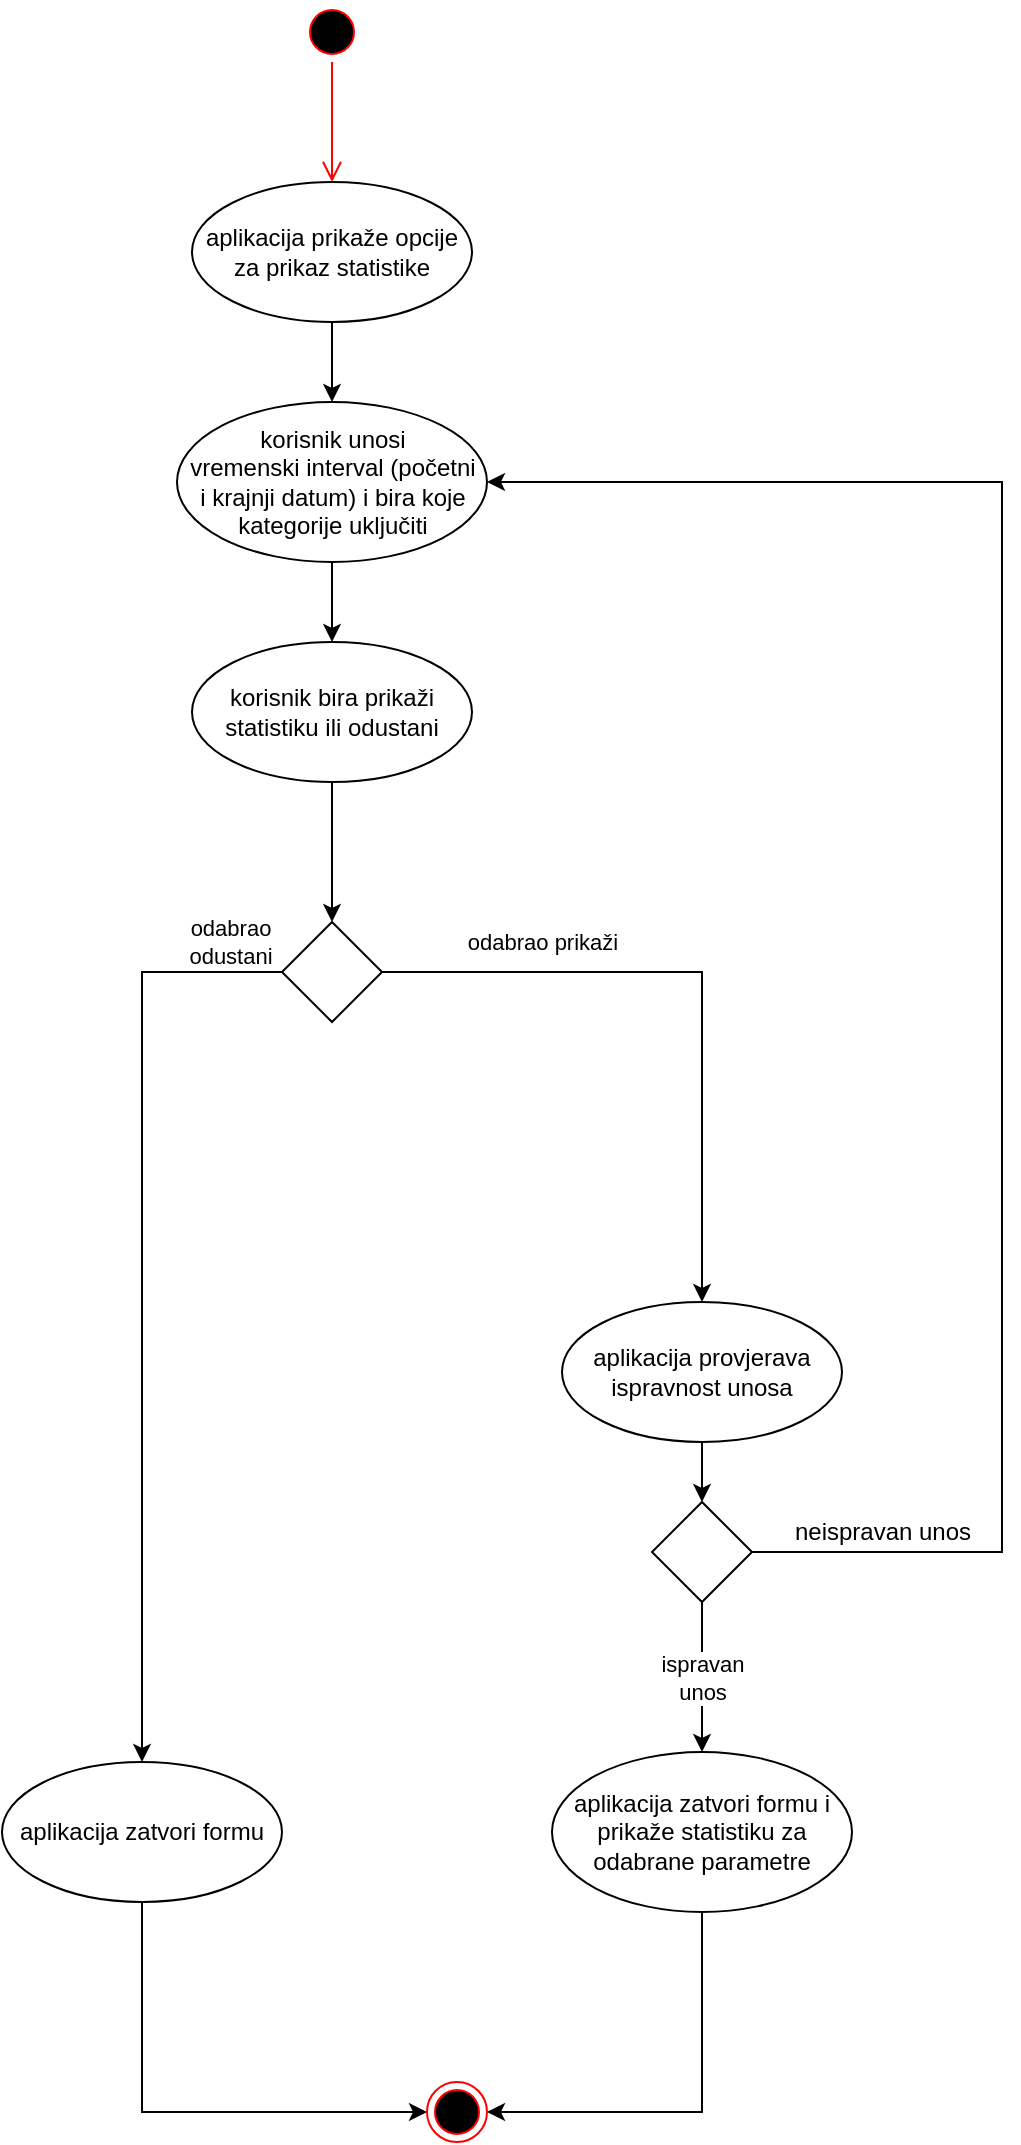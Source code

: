 <mxfile version="12.4.2" type="device" pages="2"><diagram id="pSqhx7WhXrGgPk5z7CBR" name="Pregled statistike"><mxGraphModel dx="1024" dy="592" grid="1" gridSize="10" guides="1" tooltips="1" connect="1" arrows="1" fold="1" page="1" pageScale="1" pageWidth="827" pageHeight="1169" math="0" shadow="0"><root><mxCell id="0"/><mxCell id="1" parent="0"/><mxCell id="wPsaVGqtJED-wCGC2k4w-1" value="" style="ellipse;html=1;shape=startState;fillColor=#000000;strokeColor=#ff0000;" parent="1" vertex="1"><mxGeometry x="350" y="30" width="30" height="30" as="geometry"/></mxCell><mxCell id="wPsaVGqtJED-wCGC2k4w-2" value="" style="edgeStyle=orthogonalEdgeStyle;html=1;verticalAlign=bottom;endArrow=open;endSize=8;strokeColor=#ff0000;" parent="1" source="wPsaVGqtJED-wCGC2k4w-1" edge="1"><mxGeometry relative="1" as="geometry"><mxPoint x="365" y="120" as="targetPoint"/></mxGeometry></mxCell><mxCell id="wPsaVGqtJED-wCGC2k4w-7" style="edgeStyle=orthogonalEdgeStyle;rounded=0;orthogonalLoop=1;jettySize=auto;html=1;exitX=0.5;exitY=1;exitDx=0;exitDy=0;" parent="1" source="wPsaVGqtJED-wCGC2k4w-3" target="wPsaVGqtJED-wCGC2k4w-4" edge="1"><mxGeometry relative="1" as="geometry"/></mxCell><mxCell id="wPsaVGqtJED-wCGC2k4w-3" value="aplikacija prikaže opcije za prikaz statistike" style="ellipse;whiteSpace=wrap;html=1;" parent="1" vertex="1"><mxGeometry x="295" y="120" width="140" height="70" as="geometry"/></mxCell><mxCell id="t4vwWzWwQpp9QJ2UO73X-1" style="edgeStyle=orthogonalEdgeStyle;rounded=0;orthogonalLoop=1;jettySize=auto;html=1;exitX=0.5;exitY=1;exitDx=0;exitDy=0;entryX=0.5;entryY=0;entryDx=0;entryDy=0;" parent="1" source="wPsaVGqtJED-wCGC2k4w-4" target="wPsaVGqtJED-wCGC2k4w-8" edge="1"><mxGeometry relative="1" as="geometry"><mxPoint x="365.588" y="345.176" as="targetPoint"/></mxGeometry></mxCell><mxCell id="wPsaVGqtJED-wCGC2k4w-4" value="korisnik unosi &lt;br&gt;vremenski interval (početni &lt;br&gt;i krajnji datum) i bira koje &lt;br&gt;kategorije uključiti" style="ellipse;whiteSpace=wrap;html=1;" parent="1" vertex="1"><mxGeometry x="287.5" y="230" width="155" height="80" as="geometry"/></mxCell><mxCell id="t4vwWzWwQpp9QJ2UO73X-7" style="edgeStyle=orthogonalEdgeStyle;rounded=0;orthogonalLoop=1;jettySize=auto;html=1;exitX=0.5;exitY=1;exitDx=0;exitDy=0;entryX=1;entryY=0.5;entryDx=0;entryDy=0;" parent="1" source="wPsaVGqtJED-wCGC2k4w-5" target="wPsaVGqtJED-wCGC2k4w-17" edge="1"><mxGeometry relative="1" as="geometry"/></mxCell><mxCell id="wPsaVGqtJED-wCGC2k4w-5" value="aplikacija zatvori formu i prikaže statistiku za odabrane parametre" style="ellipse;whiteSpace=wrap;html=1;" parent="1" vertex="1"><mxGeometry x="475" y="905" width="150" height="80" as="geometry"/></mxCell><mxCell id="wPsaVGqtJED-wCGC2k4w-18" style="edgeStyle=orthogonalEdgeStyle;rounded=0;orthogonalLoop=1;jettySize=auto;html=1;exitX=0.5;exitY=1;exitDx=0;exitDy=0;entryX=0;entryY=0.5;entryDx=0;entryDy=0;" parent="1" source="wPsaVGqtJED-wCGC2k4w-6" target="wPsaVGqtJED-wCGC2k4w-17" edge="1"><mxGeometry relative="1" as="geometry"/></mxCell><mxCell id="wPsaVGqtJED-wCGC2k4w-6" value="aplikacija zatvori formu" style="ellipse;whiteSpace=wrap;html=1;" parent="1" vertex="1"><mxGeometry x="200" y="910" width="140" height="70" as="geometry"/></mxCell><mxCell id="wPsaVGqtJED-wCGC2k4w-13" style="edgeStyle=orthogonalEdgeStyle;rounded=0;orthogonalLoop=1;jettySize=auto;html=1;exitX=0.5;exitY=1;exitDx=0;exitDy=0;" parent="1" source="wPsaVGqtJED-wCGC2k4w-8" target="wPsaVGqtJED-wCGC2k4w-12" edge="1"><mxGeometry relative="1" as="geometry"/></mxCell><mxCell id="wPsaVGqtJED-wCGC2k4w-8" value="korisnik bira prikaži statistiku ili odustani" style="ellipse;whiteSpace=wrap;html=1;" parent="1" vertex="1"><mxGeometry x="295" y="350" width="140" height="70" as="geometry"/></mxCell><mxCell id="wPsaVGqtJED-wCGC2k4w-14" value="odabrao prikaži" style="edgeStyle=orthogonalEdgeStyle;rounded=0;orthogonalLoop=1;jettySize=auto;html=1;exitX=1;exitY=0.5;exitDx=0;exitDy=0;exitPerimeter=0;entryX=0.5;entryY=0;entryDx=0;entryDy=0;" parent="1" source="wPsaVGqtJED-wCGC2k4w-12" target="wPsaVGqtJED-wCGC2k4w-19" edge="1"><mxGeometry x="-0.511" y="15" relative="1" as="geometry"><mxPoint as="offset"/><mxPoint x="545" y="700" as="targetPoint"/></mxGeometry></mxCell><mxCell id="wPsaVGqtJED-wCGC2k4w-15" value="odabrao&lt;br&gt;odustani" style="edgeStyle=orthogonalEdgeStyle;rounded=0;orthogonalLoop=1;jettySize=auto;html=1;exitX=0;exitY=0.5;exitDx=0;exitDy=0;exitPerimeter=0;entryX=0.5;entryY=0;entryDx=0;entryDy=0;" parent="1" source="wPsaVGqtJED-wCGC2k4w-12" target="wPsaVGqtJED-wCGC2k4w-6" edge="1"><mxGeometry x="-0.889" y="-15" relative="1" as="geometry"><mxPoint as="offset"/><Array as="points"><mxPoint x="270" y="515"/></Array></mxGeometry></mxCell><mxCell id="wPsaVGqtJED-wCGC2k4w-12" value="" style="strokeWidth=1;html=1;shape=mxgraph.flowchart.decision;whiteSpace=wrap;" parent="1" vertex="1"><mxGeometry x="340" y="490" width="50" height="50" as="geometry"/></mxCell><mxCell id="wPsaVGqtJED-wCGC2k4w-17" value="" style="ellipse;html=1;shape=endState;fillColor=#000000;strokeColor=#ff0000;" parent="1" vertex="1"><mxGeometry x="412.5" y="1070" width="30" height="30" as="geometry"/></mxCell><mxCell id="t4vwWzWwQpp9QJ2UO73X-2" style="edgeStyle=orthogonalEdgeStyle;rounded=0;orthogonalLoop=1;jettySize=auto;html=1;exitX=0.5;exitY=1;exitDx=0;exitDy=0;entryX=0.5;entryY=0;entryDx=0;entryDy=0;entryPerimeter=0;" parent="1" source="wPsaVGqtJED-wCGC2k4w-19" target="wPsaVGqtJED-wCGC2k4w-20" edge="1"><mxGeometry relative="1" as="geometry"/></mxCell><mxCell id="wPsaVGqtJED-wCGC2k4w-19" value="aplikacija provjerava ispravnost unosa" style="ellipse;whiteSpace=wrap;html=1;strokeWidth=1;" parent="1" vertex="1"><mxGeometry x="480" y="680" width="140" height="70" as="geometry"/></mxCell><mxCell id="t4vwWzWwQpp9QJ2UO73X-3" value="ispravan &lt;br&gt;unos" style="edgeStyle=orthogonalEdgeStyle;rounded=0;orthogonalLoop=1;jettySize=auto;html=1;exitX=0.5;exitY=1;exitDx=0;exitDy=0;exitPerimeter=0;entryX=0.5;entryY=0;entryDx=0;entryDy=0;" parent="1" source="wPsaVGqtJED-wCGC2k4w-20" target="wPsaVGqtJED-wCGC2k4w-5" edge="1"><mxGeometry relative="1" as="geometry"/></mxCell><mxCell id="t4vwWzWwQpp9QJ2UO73X-4" style="edgeStyle=orthogonalEdgeStyle;rounded=0;orthogonalLoop=1;jettySize=auto;html=1;exitX=1;exitY=0.5;exitDx=0;exitDy=0;exitPerimeter=0;entryX=1;entryY=0.5;entryDx=0;entryDy=0;" parent="1" source="wPsaVGqtJED-wCGC2k4w-20" target="wPsaVGqtJED-wCGC2k4w-4" edge="1"><mxGeometry relative="1" as="geometry"><mxPoint x="710" y="550" as="targetPoint"/><Array as="points"><mxPoint x="700" y="805"/><mxPoint x="700" y="270"/></Array></mxGeometry></mxCell><mxCell id="wPsaVGqtJED-wCGC2k4w-20" value="" style="strokeWidth=1;html=1;shape=mxgraph.flowchart.decision;whiteSpace=wrap;" parent="1" vertex="1"><mxGeometry x="525" y="780" width="50" height="50" as="geometry"/></mxCell><mxCell id="t4vwWzWwQpp9QJ2UO73X-5" value="neispravan unos" style="text;html=1;align=center;verticalAlign=middle;resizable=0;points=[];;autosize=1;" parent="1" vertex="1"><mxGeometry x="590" y="785" width="100" height="20" as="geometry"/></mxCell></root></mxGraphModel></diagram><diagram id="6cLnLpdk8k4B5XkRG0hn" name="Stvaranje izvjestaja"><mxGraphModel dx="1024" dy="592" grid="1" gridSize="10" guides="1" tooltips="1" connect="1" arrows="1" fold="1" page="1" pageScale="1" pageWidth="850" pageHeight="1100" math="0" shadow="0"><root><mxCell id="xxVxa46dYRyEAvbGR6cN-0"/><mxCell id="xxVxa46dYRyEAvbGR6cN-1" parent="xxVxa46dYRyEAvbGR6cN-0"/><mxCell id="xxVxa46dYRyEAvbGR6cN-2" value="" style="ellipse;html=1;shape=startState;fillColor=#000000;strokeColor=#ff0000;" vertex="1" parent="xxVxa46dYRyEAvbGR6cN-1"><mxGeometry x="350" y="30" width="30" height="30" as="geometry"/></mxCell><mxCell id="xxVxa46dYRyEAvbGR6cN-3" value="" style="edgeStyle=orthogonalEdgeStyle;html=1;verticalAlign=bottom;endArrow=open;endSize=8;strokeColor=#ff0000;" edge="1" parent="xxVxa46dYRyEAvbGR6cN-1" source="xxVxa46dYRyEAvbGR6cN-2"><mxGeometry relative="1" as="geometry"><mxPoint x="365" y="120" as="targetPoint"/></mxGeometry></mxCell><mxCell id="xxVxa46dYRyEAvbGR6cN-4" style="edgeStyle=orthogonalEdgeStyle;rounded=0;orthogonalLoop=1;jettySize=auto;html=1;exitX=0.5;exitY=1;exitDx=0;exitDy=0;" edge="1" parent="xxVxa46dYRyEAvbGR6cN-1" source="xxVxa46dYRyEAvbGR6cN-5" target="xxVxa46dYRyEAvbGR6cN-7"><mxGeometry relative="1" as="geometry"/></mxCell><mxCell id="xxVxa46dYRyEAvbGR6cN-5" value="aplikacija prikaže formu za stvaranje izvještaja" style="ellipse;whiteSpace=wrap;html=1;" vertex="1" parent="xxVxa46dYRyEAvbGR6cN-1"><mxGeometry x="295" y="120" width="140" height="70" as="geometry"/></mxCell><mxCell id="xxVxa46dYRyEAvbGR6cN-6" style="edgeStyle=orthogonalEdgeStyle;rounded=0;orthogonalLoop=1;jettySize=auto;html=1;exitX=0.5;exitY=1;exitDx=0;exitDy=0;entryX=0.5;entryY=0;entryDx=0;entryDy=0;" edge="1" parent="xxVxa46dYRyEAvbGR6cN-1" source="xxVxa46dYRyEAvbGR6cN-7" target="xxVxa46dYRyEAvbGR6cN-13"><mxGeometry relative="1" as="geometry"/></mxCell><mxCell id="xxVxa46dYRyEAvbGR6cN-7" value="korisnik unosi vremenski interval (početni i krajnji datum), bira koje kategorije uključiti i unosi napomenu (neobavezno)" style="ellipse;whiteSpace=wrap;html=1;" vertex="1" parent="xxVxa46dYRyEAvbGR6cN-1"><mxGeometry x="278.5" y="240" width="173" height="110" as="geometry"/></mxCell><mxCell id="xxVxa46dYRyEAvbGR6cN-8" style="edgeStyle=orthogonalEdgeStyle;rounded=0;orthogonalLoop=1;jettySize=auto;html=1;exitX=0.5;exitY=1;exitDx=0;exitDy=0;entryX=0.5;entryY=0;entryDx=0;entryDy=0;entryPerimeter=0;" edge="1" parent="xxVxa46dYRyEAvbGR6cN-1" source="xxVxa46dYRyEAvbGR6cN-9" target="xxVxa46dYRyEAvbGR6cN-21"><mxGeometry relative="1" as="geometry"/></mxCell><mxCell id="xxVxa46dYRyEAvbGR6cN-9" value="aplikacija provjerava unos" style="ellipse;whiteSpace=wrap;html=1;" vertex="1" parent="xxVxa46dYRyEAvbGR6cN-1"><mxGeometry x="490" y="510" width="140" height="70" as="geometry"/></mxCell><mxCell id="xxVxa46dYRyEAvbGR6cN-10" style="edgeStyle=orthogonalEdgeStyle;rounded=0;orthogonalLoop=1;jettySize=auto;html=1;exitX=0.5;exitY=1;exitDx=0;exitDy=0;entryX=0;entryY=0.5;entryDx=0;entryDy=0;" edge="1" parent="xxVxa46dYRyEAvbGR6cN-1" source="xxVxa46dYRyEAvbGR6cN-11" target="xxVxa46dYRyEAvbGR6cN-17"><mxGeometry relative="1" as="geometry"/></mxCell><mxCell id="xxVxa46dYRyEAvbGR6cN-11" value="aplikacija zatvori formu" style="ellipse;whiteSpace=wrap;html=1;" vertex="1" parent="xxVxa46dYRyEAvbGR6cN-1"><mxGeometry x="295" y="750" width="140" height="70" as="geometry"/></mxCell><mxCell id="xxVxa46dYRyEAvbGR6cN-12" style="edgeStyle=orthogonalEdgeStyle;rounded=0;orthogonalLoop=1;jettySize=auto;html=1;exitX=0.5;exitY=1;exitDx=0;exitDy=0;" edge="1" parent="xxVxa46dYRyEAvbGR6cN-1" source="xxVxa46dYRyEAvbGR6cN-13" target="xxVxa46dYRyEAvbGR6cN-16"><mxGeometry relative="1" as="geometry"/></mxCell><mxCell id="xxVxa46dYRyEAvbGR6cN-13" value="korisnik bira stvori izvještaj ili odustani" style="ellipse;whiteSpace=wrap;html=1;" vertex="1" parent="xxVxa46dYRyEAvbGR6cN-1"><mxGeometry x="295" y="420" width="140" height="70" as="geometry"/></mxCell><mxCell id="xxVxa46dYRyEAvbGR6cN-14" value="stvori" style="edgeStyle=orthogonalEdgeStyle;rounded=0;orthogonalLoop=1;jettySize=auto;html=1;exitX=1;exitY=0.5;exitDx=0;exitDy=0;exitPerimeter=0;" edge="1" parent="xxVxa46dYRyEAvbGR6cN-1" source="xxVxa46dYRyEAvbGR6cN-16" target="xxVxa46dYRyEAvbGR6cN-9"><mxGeometry x="-0.4" y="15" relative="1" as="geometry"><mxPoint as="offset"/></mxGeometry></mxCell><mxCell id="xxVxa46dYRyEAvbGR6cN-15" value="odustani" style="edgeStyle=orthogonalEdgeStyle;rounded=0;orthogonalLoop=1;jettySize=auto;html=1;exitX=0.5;exitY=1;exitDx=0;exitDy=0;exitPerimeter=0;entryX=0.5;entryY=0;entryDx=0;entryDy=0;" edge="1" parent="xxVxa46dYRyEAvbGR6cN-1" source="xxVxa46dYRyEAvbGR6cN-16" target="xxVxa46dYRyEAvbGR6cN-11"><mxGeometry x="-0.692" y="-25" relative="1" as="geometry"><mxPoint as="offset"/></mxGeometry></mxCell><mxCell id="xxVxa46dYRyEAvbGR6cN-16" value="" style="strokeWidth=1;html=1;shape=mxgraph.flowchart.decision;whiteSpace=wrap;" vertex="1" parent="xxVxa46dYRyEAvbGR6cN-1"><mxGeometry x="340" y="520" width="50" height="50" as="geometry"/></mxCell><mxCell id="xxVxa46dYRyEAvbGR6cN-17" value="" style="ellipse;html=1;shape=endState;fillColor=#000000;strokeColor=#ff0000;" vertex="1" parent="xxVxa46dYRyEAvbGR6cN-1"><mxGeometry x="460" y="910" width="30" height="30" as="geometry"/></mxCell><mxCell id="xxVxa46dYRyEAvbGR6cN-18" style="edgeStyle=orthogonalEdgeStyle;rounded=0;orthogonalLoop=1;jettySize=auto;html=1;exitX=1;exitY=0.5;exitDx=0;exitDy=0;exitPerimeter=0;entryX=1;entryY=0.5;entryDx=0;entryDy=0;" edge="1" parent="xxVxa46dYRyEAvbGR6cN-1" source="xxVxa46dYRyEAvbGR6cN-21" target="xxVxa46dYRyEAvbGR6cN-7"><mxGeometry relative="1" as="geometry"><Array as="points"><mxPoint x="740" y="635"/><mxPoint x="740" y="295"/></Array></mxGeometry></mxCell><mxCell id="xxVxa46dYRyEAvbGR6cN-19" value="neispravan unos" style="text;html=1;align=center;verticalAlign=middle;resizable=0;points=[];;labelBackgroundColor=#ffffff;" vertex="1" connectable="0" parent="xxVxa46dYRyEAvbGR6cN-18"><mxGeometry x="-0.85" relative="1" as="geometry"><mxPoint x="6" y="-15" as="offset"/></mxGeometry></mxCell><mxCell id="xxVxa46dYRyEAvbGR6cN-20" value="ispravan &lt;br&gt;unos" style="edgeStyle=orthogonalEdgeStyle;rounded=0;orthogonalLoop=1;jettySize=auto;html=1;exitX=0.5;exitY=1;exitDx=0;exitDy=0;exitPerimeter=0;entryX=0.5;entryY=0;entryDx=0;entryDy=0;" edge="1" parent="xxVxa46dYRyEAvbGR6cN-1" source="xxVxa46dYRyEAvbGR6cN-21" target="xxVxa46dYRyEAvbGR6cN-23"><mxGeometry relative="1" as="geometry"/></mxCell><mxCell id="xxVxa46dYRyEAvbGR6cN-21" value="" style="strokeWidth=1;html=1;shape=mxgraph.flowchart.decision;whiteSpace=wrap;" vertex="1" parent="xxVxa46dYRyEAvbGR6cN-1"><mxGeometry x="535" y="610" width="50" height="50" as="geometry"/></mxCell><mxCell id="xxVxa46dYRyEAvbGR6cN-22" style="edgeStyle=orthogonalEdgeStyle;rounded=0;orthogonalLoop=1;jettySize=auto;html=1;exitX=0.5;exitY=1;exitDx=0;exitDy=0;entryX=1;entryY=0.5;entryDx=0;entryDy=0;" edge="1" parent="xxVxa46dYRyEAvbGR6cN-1" source="xxVxa46dYRyEAvbGR6cN-23" target="xxVxa46dYRyEAvbGR6cN-17"><mxGeometry relative="1" as="geometry"/></mxCell><mxCell id="xxVxa46dYRyEAvbGR6cN-23" value="aplikacija zatvori formu i prikaže izvještaj" style="ellipse;whiteSpace=wrap;html=1;" vertex="1" parent="xxVxa46dYRyEAvbGR6cN-1"><mxGeometry x="495" y="750" width="140" height="70" as="geometry"/></mxCell></root></mxGraphModel></diagram></mxfile>